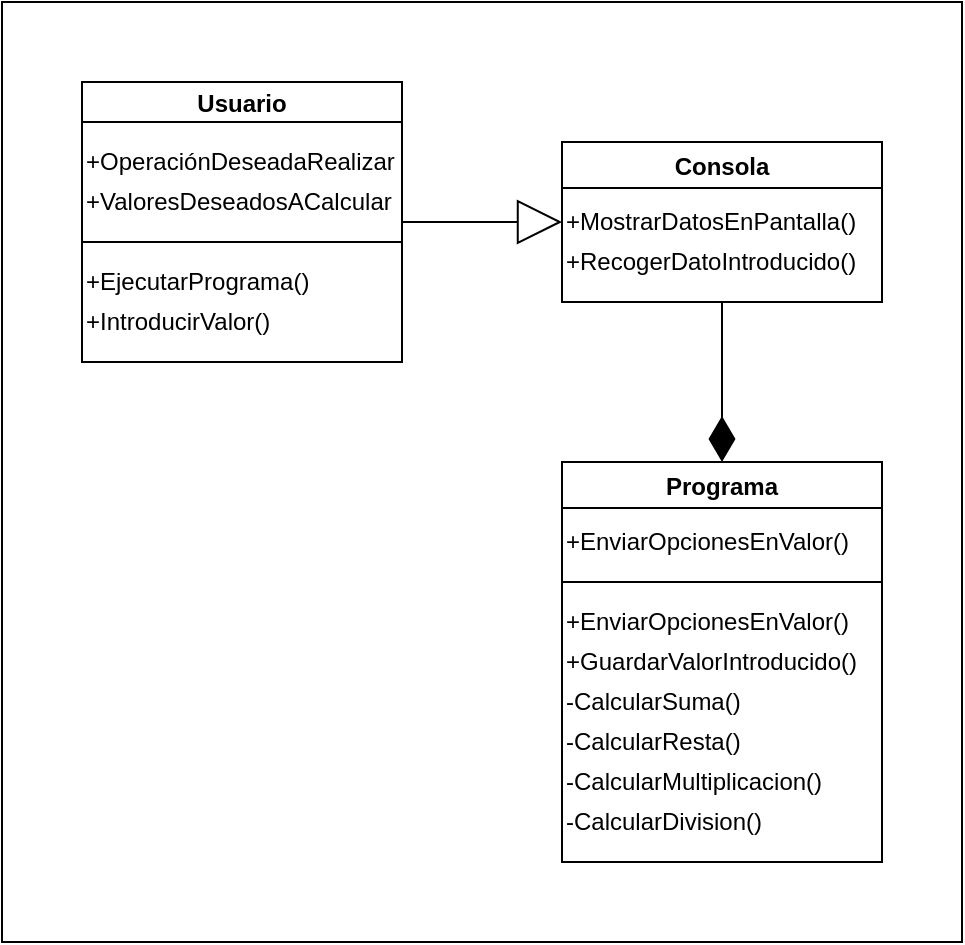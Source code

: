 <mxfile>
    <diagram id="iLe7Kph_KV_ALAC8Iie2" name="Page-1">
        <mxGraphModel dx="844" dy="895" grid="1" gridSize="10" guides="1" tooltips="1" connect="1" arrows="1" fold="1" page="1" pageScale="1" pageWidth="827" pageHeight="1169" math="0" shadow="0">
            <root>
                <mxCell id="0"/>
                <mxCell id="1" parent="0"/>
                <mxCell id="92" value="" style="rounded=0;whiteSpace=wrap;html=1;" vertex="1" parent="1">
                    <mxGeometry x="200" y="130" width="480" height="470" as="geometry"/>
                </mxCell>
                <mxCell id="83" style="edgeStyle=none;jumpSize=6;html=1;endArrow=block;endFill=0;endSize=20;strokeWidth=1;" parent="1" source="49" target="58" edge="1">
                    <mxGeometry relative="1" as="geometry"/>
                </mxCell>
                <mxCell id="49" value="Usuario" style="swimlane;startSize=20;" parent="1" vertex="1">
                    <mxGeometry x="240" y="170" width="160" height="140" as="geometry">
                        <mxRectangle x="320" y="660" width="130" height="23" as="alternateBounds"/>
                    </mxGeometry>
                </mxCell>
                <mxCell id="50" value="+ValoresDeseadosACalcular" style="text;html=1;strokeColor=none;fillColor=none;align=left;verticalAlign=middle;whiteSpace=wrap;rounded=0;" parent="49" vertex="1">
                    <mxGeometry y="50" width="160" height="20" as="geometry"/>
                </mxCell>
                <mxCell id="56" value="+EjecutarPrograma()" style="text;html=1;strokeColor=none;fillColor=none;align=left;verticalAlign=middle;whiteSpace=wrap;rounded=0;" parent="49" vertex="1">
                    <mxGeometry y="90" width="160" height="20" as="geometry"/>
                </mxCell>
                <mxCell id="57" value="+IntroducirValor()" style="text;html=1;strokeColor=none;fillColor=none;align=left;verticalAlign=middle;whiteSpace=wrap;rounded=0;" parent="49" vertex="1">
                    <mxGeometry y="110" width="160" height="20" as="geometry"/>
                </mxCell>
                <mxCell id="84" value="" style="endArrow=none;html=1;endSize=20;strokeWidth=1;jumpSize=6;" parent="49" edge="1">
                    <mxGeometry width="50" height="50" relative="1" as="geometry">
                        <mxPoint y="80.0" as="sourcePoint"/>
                        <mxPoint x="160" y="80.0" as="targetPoint"/>
                        <Array as="points">
                            <mxPoint x="30" y="80.0"/>
                        </Array>
                    </mxGeometry>
                </mxCell>
                <mxCell id="90" value="+OperaciónDeseadaRealizar" style="text;html=1;strokeColor=none;fillColor=none;align=left;verticalAlign=middle;whiteSpace=wrap;rounded=0;" parent="49" vertex="1">
                    <mxGeometry y="30" width="160" height="20" as="geometry"/>
                </mxCell>
                <mxCell id="76" style="edgeStyle=none;html=1;endArrow=diamondThin;endFill=1;jumpSize=6;strokeWidth=1;endSize=20;" parent="1" source="58" target="67" edge="1">
                    <mxGeometry relative="1" as="geometry"/>
                </mxCell>
                <mxCell id="58" value="Consola" style="swimlane;" parent="1" vertex="1">
                    <mxGeometry x="480" y="200" width="160" height="80" as="geometry">
                        <mxRectangle x="320" y="660" width="130" height="23" as="alternateBounds"/>
                    </mxGeometry>
                </mxCell>
                <mxCell id="59" value="+MostrarDatosEnPantalla()" style="text;html=1;strokeColor=none;fillColor=none;align=left;verticalAlign=middle;whiteSpace=wrap;rounded=0;" parent="58" vertex="1">
                    <mxGeometry y="30" width="160" height="20" as="geometry"/>
                </mxCell>
                <mxCell id="60" value="+RecogerDatoIntroducido()" style="text;html=1;strokeColor=none;fillColor=none;align=left;verticalAlign=middle;whiteSpace=wrap;rounded=0;" parent="58" vertex="1">
                    <mxGeometry y="50" width="160" height="20" as="geometry"/>
                </mxCell>
                <mxCell id="67" value="Programa" style="swimlane;" parent="1" vertex="1">
                    <mxGeometry x="480" y="360" width="160" height="200" as="geometry">
                        <mxRectangle x="320" y="660" width="130" height="23" as="alternateBounds"/>
                    </mxGeometry>
                </mxCell>
                <mxCell id="68" value="+EnviarOpcionesEnValor()" style="text;html=1;strokeColor=none;fillColor=none;align=left;verticalAlign=middle;whiteSpace=wrap;rounded=0;" parent="67" vertex="1">
                    <mxGeometry y="70" width="160" height="20" as="geometry"/>
                </mxCell>
                <mxCell id="70" value="-CalcularResta()" style="text;html=1;strokeColor=none;fillColor=none;align=left;verticalAlign=middle;whiteSpace=wrap;rounded=0;" parent="67" vertex="1">
                    <mxGeometry y="130" width="160" height="20" as="geometry"/>
                </mxCell>
                <mxCell id="87" value="+EnviarOpcionesEnValor()" style="text;html=1;strokeColor=none;fillColor=none;align=left;verticalAlign=middle;whiteSpace=wrap;rounded=0;" parent="67" vertex="1">
                    <mxGeometry y="30" width="160" height="20" as="geometry"/>
                </mxCell>
                <mxCell id="88" value="" style="endArrow=none;html=1;endSize=20;strokeWidth=1;jumpSize=6;" parent="67" edge="1">
                    <mxGeometry width="50" height="50" relative="1" as="geometry">
                        <mxPoint y="60.0" as="sourcePoint"/>
                        <mxPoint x="160" y="60.0" as="targetPoint"/>
                        <Array as="points">
                            <mxPoint x="30" y="60"/>
                        </Array>
                    </mxGeometry>
                </mxCell>
                <mxCell id="79" value="+GuardarValorIntroducido()" style="text;html=1;strokeColor=none;fillColor=none;align=left;verticalAlign=middle;whiteSpace=wrap;rounded=0;" parent="67" vertex="1">
                    <mxGeometry y="90" width="160" height="20" as="geometry"/>
                </mxCell>
                <mxCell id="69" value="-CalcularSuma()" style="text;html=1;strokeColor=none;fillColor=none;align=left;verticalAlign=middle;whiteSpace=wrap;rounded=0;" parent="67" vertex="1">
                    <mxGeometry y="110" width="160" height="20" as="geometry"/>
                </mxCell>
                <mxCell id="71" value="-CalcularMultiplicacion()" style="text;html=1;strokeColor=none;fillColor=none;align=left;verticalAlign=middle;whiteSpace=wrap;rounded=0;" parent="67" vertex="1">
                    <mxGeometry y="150" width="160" height="20" as="geometry"/>
                </mxCell>
                <mxCell id="72" value="-CalcularDivision()" style="text;html=1;strokeColor=none;fillColor=none;align=left;verticalAlign=middle;whiteSpace=wrap;rounded=0;" parent="67" vertex="1">
                    <mxGeometry y="170" width="160" height="20" as="geometry"/>
                </mxCell>
            </root>
        </mxGraphModel>
    </diagram>
</mxfile>